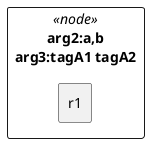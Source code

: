 {
  "sha1": "k2mgfi5sv5fxxvxdtkpn85ezz75wdut",
  "insertion": {
    "when": "2024-06-03T18:59:32.530Z",
    "url": "https://forum.plantuml.net/12750/second-keyword-argument-with-comma-not-working?show=12753#c12753",
    "user": "plantuml@gmail.com"
  }
}
@startuml
!unquoted procedure Node($alias, $arg2 = "", $arg3 = "")
rectangle "arg2:$arg2\narg3:$arg3" <<node>> as $alias
!endprocedure

Node(Arg2WithCommaOK, $arg2="a,b", $arg3="tagA1 tagA2"){
  rectangle r1
}
@enduml
